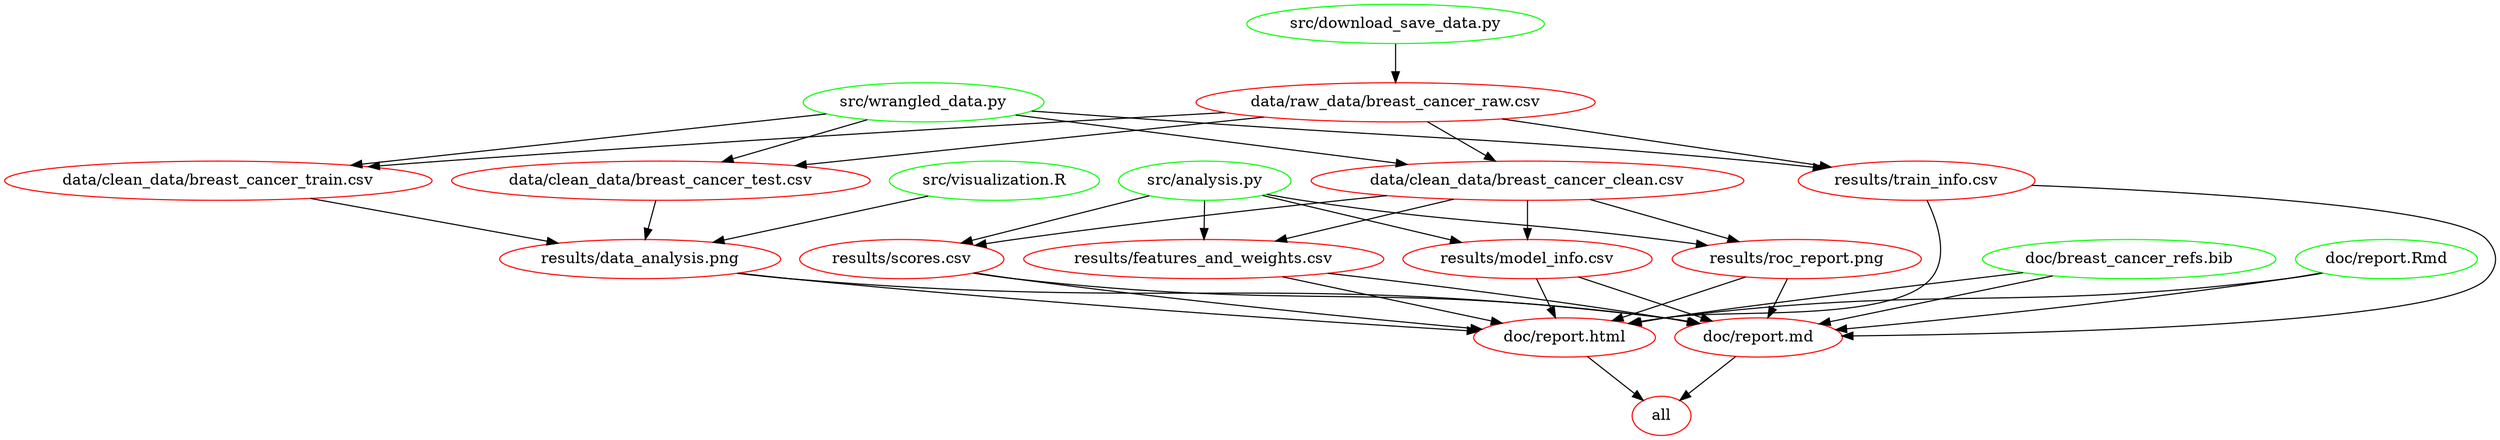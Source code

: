digraph G {
n2[label="all", color="red"];
n8[label="data/clean_data/breast_cancer_clean.csv", color="red"];
n19[label="data/clean_data/breast_cancer_test.csv", color="red"];
n18[label="data/clean_data/breast_cancer_train.csv", color="red"];
n10[label="data/raw_data/breast_cancer_raw.csv", color="red"];
n5[label="doc/breast_cancer_refs.bib", color="green"];
n4[label="doc/report.Rmd", color="green"];
n20[label="doc/report.html", color="red"];
n3[label="doc/report.md", color="red"];
n16[label="results/data_analysis.png", color="red"];
n14[label="results/features_and_weights.csv", color="red"];
n6[label="results/model_info.csv", color="red"];
n15[label="results/roc_report.png", color="red"];
n13[label="results/scores.csv", color="red"];
n12[label="results/train_info.csv", color="red"];
n7[label="src/analysis.py", color="green"];
n11[label="src/download_save_data.py", color="green"];
n17[label="src/visualization.R", color="green"];
n9[label="src/wrangled_data.py", color="green"];
n20 -> n2 ; 
n3 -> n2 ; 
n10 -> n8 ; 
n9 -> n8 ; 
n10 -> n19 ; 
n9 -> n19 ; 
n10 -> n18 ; 
n9 -> n18 ; 
n11 -> n10 ; 
n5 -> n20 ; 
n4 -> n20 ; 
n16 -> n20 ; 
n14 -> n20 ; 
n6 -> n20 ; 
n15 -> n20 ; 
n13 -> n20 ; 
n12 -> n20 ; 
n5 -> n3 ; 
n4 -> n3 ; 
n16 -> n3 ; 
n14 -> n3 ; 
n6 -> n3 ; 
n15 -> n3 ; 
n13 -> n3 ; 
n12 -> n3 ; 
n19 -> n16 ; 
n18 -> n16 ; 
n17 -> n16 ; 
n8 -> n14 ; 
n7 -> n14 ; 
n8 -> n6 ; 
n7 -> n6 ; 
n8 -> n15 ; 
n7 -> n15 ; 
n8 -> n13 ; 
n7 -> n13 ; 
n10 -> n12 ; 
n9 -> n12 ; 
}
